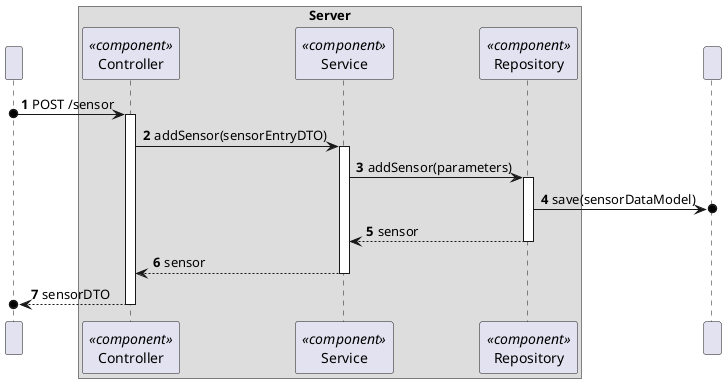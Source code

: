 @startuml
'https://plantuml.com/sequence-diagram
!pragma layout smetana

autonumber

participant " " as HTTP

box "Server"
    participant "Controller" as CTRL<<component>>
    participant "Service" as SV<<component>>
    participant "Repository" as RP<<component>>

end box
participant " " as BD


HTTP o-> CTRL : POST /sensor
activate CTRL

CTRL -> SV : addSensor(sensorEntryDTO)
activate SV

SV -> RP : addSensor(parameters)
activate RP

RP ->o BD : save(sensorDataModel)

RP --> SV : sensor
deactivate RP

SV --> CTRL : sensor
deactivate SV

CTRL -->o HTTP : sensorDTO
deactivate CTRL


@enduml